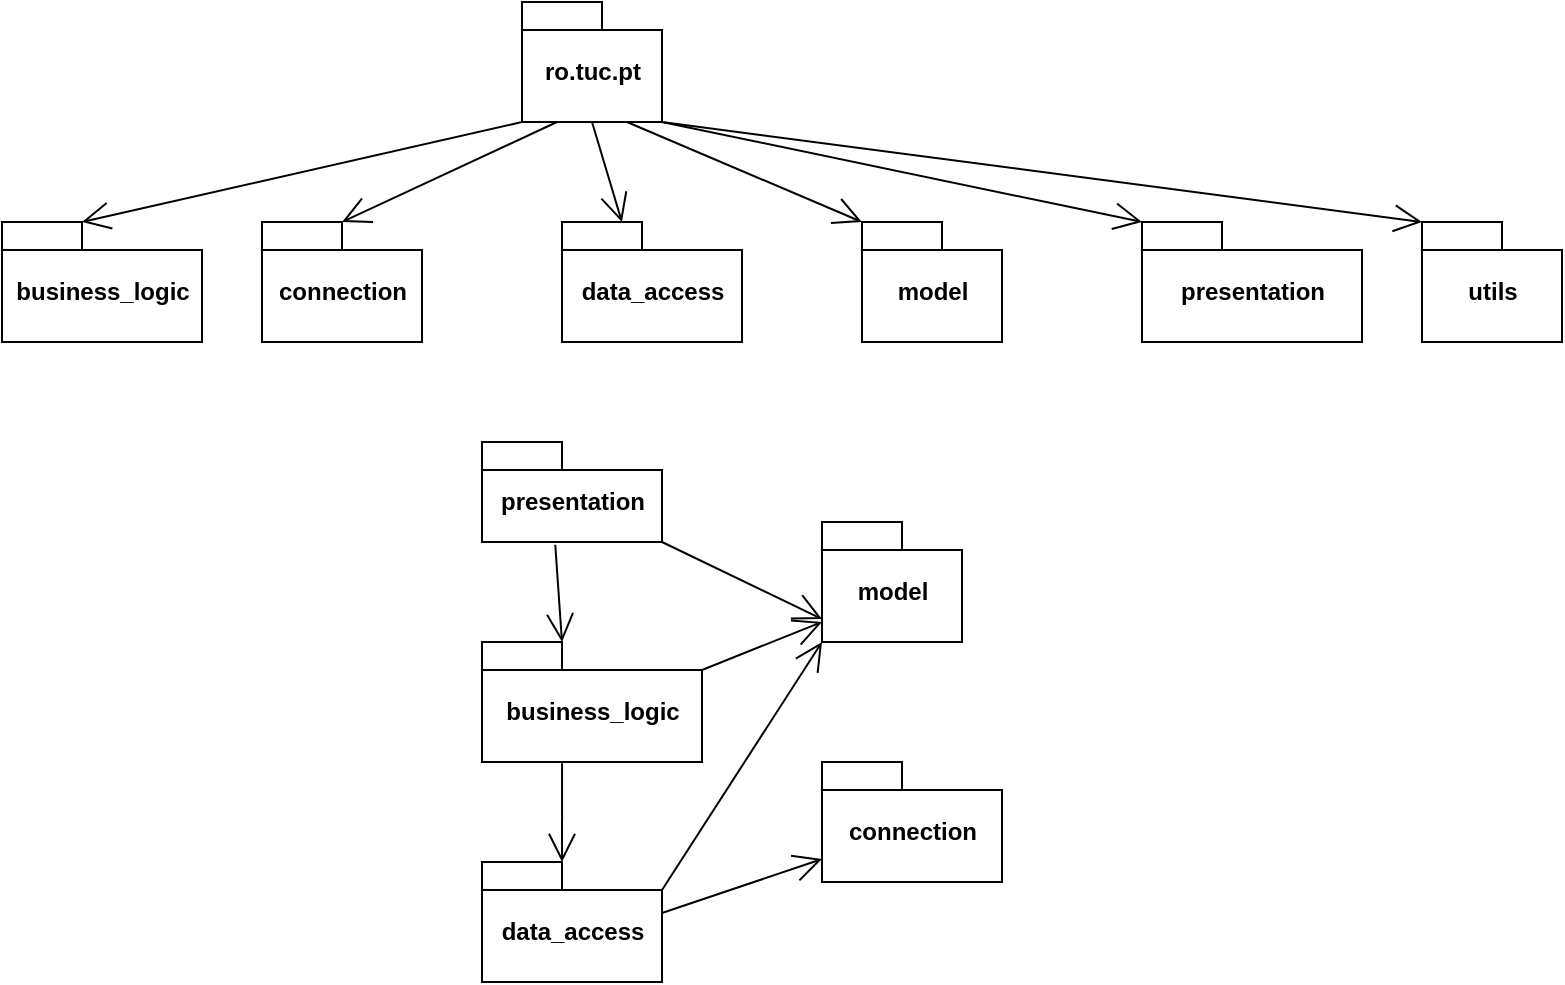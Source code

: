 <mxfile version="17.4.0" type="gitlab">
  <diagram id="0rE8y7F3uP2Zbjw-A82V" name="Page-1">
    <mxGraphModel dx="782" dy="411" grid="1" gridSize="10" guides="1" tooltips="1" connect="1" arrows="1" fold="1" page="1" pageScale="1" pageWidth="850" pageHeight="1100" math="0" shadow="0">
      <root>
        <mxCell id="0" />
        <mxCell id="1" parent="0" />
        <mxCell id="cvRFgKltFAwBNzrBovc1-1" value="ro.tuc.pt" style="shape=folder;fontStyle=1;spacingTop=10;tabWidth=40;tabHeight=14;tabPosition=left;html=1;" vertex="1" parent="1">
          <mxGeometry x="330" y="40" width="70" height="60" as="geometry" />
        </mxCell>
        <mxCell id="cvRFgKltFAwBNzrBovc1-2" value="business_logic" style="shape=folder;fontStyle=1;spacingTop=10;tabWidth=40;tabHeight=14;tabPosition=left;html=1;" vertex="1" parent="1">
          <mxGeometry x="70" y="150" width="100" height="60" as="geometry" />
        </mxCell>
        <mxCell id="cvRFgKltFAwBNzrBovc1-3" value="connection" style="shape=folder;fontStyle=1;spacingTop=10;tabWidth=40;tabHeight=14;tabPosition=left;html=1;" vertex="1" parent="1">
          <mxGeometry x="200" y="150" width="80" height="60" as="geometry" />
        </mxCell>
        <mxCell id="cvRFgKltFAwBNzrBovc1-4" value="data_access" style="shape=folder;fontStyle=1;spacingTop=10;tabWidth=40;tabHeight=14;tabPosition=left;html=1;" vertex="1" parent="1">
          <mxGeometry x="350" y="150" width="90" height="60" as="geometry" />
        </mxCell>
        <mxCell id="cvRFgKltFAwBNzrBovc1-5" value="model" style="shape=folder;fontStyle=1;spacingTop=10;tabWidth=40;tabHeight=14;tabPosition=left;html=1;" vertex="1" parent="1">
          <mxGeometry x="500" y="150" width="70" height="60" as="geometry" />
        </mxCell>
        <mxCell id="cvRFgKltFAwBNzrBovc1-6" value="presentation" style="shape=folder;fontStyle=1;spacingTop=10;tabWidth=40;tabHeight=14;tabPosition=left;html=1;" vertex="1" parent="1">
          <mxGeometry x="640" y="150" width="110" height="60" as="geometry" />
        </mxCell>
        <mxCell id="cvRFgKltFAwBNzrBovc1-7" value="utils" style="shape=folder;fontStyle=1;spacingTop=10;tabWidth=40;tabHeight=14;tabPosition=left;html=1;" vertex="1" parent="1">
          <mxGeometry x="780" y="150" width="70" height="60" as="geometry" />
        </mxCell>
        <mxCell id="cvRFgKltFAwBNzrBovc1-8" value="" style="endArrow=open;endFill=1;endSize=12;html=1;rounded=0;exitX=0.5;exitY=1;exitDx=0;exitDy=0;exitPerimeter=0;entryX=0.333;entryY=0;entryDx=0;entryDy=0;entryPerimeter=0;" edge="1" parent="1" source="cvRFgKltFAwBNzrBovc1-1" target="cvRFgKltFAwBNzrBovc1-4">
          <mxGeometry width="160" relative="1" as="geometry">
            <mxPoint x="350" y="110" as="sourcePoint" />
            <mxPoint x="510" y="110" as="targetPoint" />
          </mxGeometry>
        </mxCell>
        <mxCell id="cvRFgKltFAwBNzrBovc1-9" value="" style="endArrow=open;endFill=1;endSize=12;html=1;rounded=0;exitX=0.75;exitY=1;exitDx=0;exitDy=0;exitPerimeter=0;entryX=0;entryY=0;entryDx=0;entryDy=0;entryPerimeter=0;" edge="1" parent="1" source="cvRFgKltFAwBNzrBovc1-1" target="cvRFgKltFAwBNzrBovc1-5">
          <mxGeometry width="160" relative="1" as="geometry">
            <mxPoint x="350" y="110" as="sourcePoint" />
            <mxPoint x="510" y="110" as="targetPoint" />
          </mxGeometry>
        </mxCell>
        <mxCell id="cvRFgKltFAwBNzrBovc1-10" value="" style="endArrow=open;endFill=1;endSize=12;html=1;rounded=0;entryX=0;entryY=0;entryDx=0;entryDy=0;entryPerimeter=0;exitX=0;exitY=0;exitDx=70;exitDy=60;exitPerimeter=0;" edge="1" parent="1" source="cvRFgKltFAwBNzrBovc1-1" target="cvRFgKltFAwBNzrBovc1-6">
          <mxGeometry width="160" relative="1" as="geometry">
            <mxPoint x="350" y="110" as="sourcePoint" />
            <mxPoint x="510" y="110" as="targetPoint" />
          </mxGeometry>
        </mxCell>
        <mxCell id="cvRFgKltFAwBNzrBovc1-11" value="" style="endArrow=open;endFill=1;endSize=12;html=1;rounded=0;entryX=0;entryY=0;entryDx=0;entryDy=0;entryPerimeter=0;exitX=0;exitY=0;exitDx=70;exitDy=60;exitPerimeter=0;" edge="1" parent="1" source="cvRFgKltFAwBNzrBovc1-1" target="cvRFgKltFAwBNzrBovc1-7">
          <mxGeometry width="160" relative="1" as="geometry">
            <mxPoint x="350" y="110" as="sourcePoint" />
            <mxPoint x="510" y="110" as="targetPoint" />
          </mxGeometry>
        </mxCell>
        <mxCell id="cvRFgKltFAwBNzrBovc1-12" value="" style="endArrow=open;endFill=1;endSize=12;html=1;rounded=0;exitX=0.25;exitY=1;exitDx=0;exitDy=0;exitPerimeter=0;entryX=0;entryY=0;entryDx=40;entryDy=0;entryPerimeter=0;" edge="1" parent="1" source="cvRFgKltFAwBNzrBovc1-1" target="cvRFgKltFAwBNzrBovc1-3">
          <mxGeometry width="160" relative="1" as="geometry">
            <mxPoint x="350" y="110" as="sourcePoint" />
            <mxPoint x="510" y="110" as="targetPoint" />
          </mxGeometry>
        </mxCell>
        <mxCell id="cvRFgKltFAwBNzrBovc1-13" value="" style="endArrow=open;endFill=1;endSize=12;html=1;rounded=0;exitX=0;exitY=0;exitDx=0;exitDy=60;exitPerimeter=0;entryX=0;entryY=0;entryDx=40;entryDy=0;entryPerimeter=0;" edge="1" parent="1" source="cvRFgKltFAwBNzrBovc1-1" target="cvRFgKltFAwBNzrBovc1-2">
          <mxGeometry width="160" relative="1" as="geometry">
            <mxPoint x="350" y="110" as="sourcePoint" />
            <mxPoint x="510" y="110" as="targetPoint" />
          </mxGeometry>
        </mxCell>
        <mxCell id="cvRFgKltFAwBNzrBovc1-14" value="presentation" style="shape=folder;fontStyle=1;spacingTop=10;tabWidth=40;tabHeight=14;tabPosition=left;html=1;" vertex="1" parent="1">
          <mxGeometry x="310" y="260" width="90" height="50" as="geometry" />
        </mxCell>
        <mxCell id="cvRFgKltFAwBNzrBovc1-15" value="data_access" style="shape=folder;fontStyle=1;spacingTop=10;tabWidth=40;tabHeight=14;tabPosition=left;html=1;" vertex="1" parent="1">
          <mxGeometry x="310" y="470" width="90" height="60" as="geometry" />
        </mxCell>
        <mxCell id="cvRFgKltFAwBNzrBovc1-16" value="business_logic" style="shape=folder;fontStyle=1;spacingTop=10;tabWidth=40;tabHeight=14;tabPosition=left;html=1;" vertex="1" parent="1">
          <mxGeometry x="310" y="360" width="110" height="60" as="geometry" />
        </mxCell>
        <mxCell id="cvRFgKltFAwBNzrBovc1-17" value="connection" style="shape=folder;fontStyle=1;spacingTop=10;tabWidth=40;tabHeight=14;tabPosition=left;html=1;" vertex="1" parent="1">
          <mxGeometry x="480" y="420" width="90" height="60" as="geometry" />
        </mxCell>
        <mxCell id="cvRFgKltFAwBNzrBovc1-18" value="model" style="shape=folder;fontStyle=1;spacingTop=10;tabWidth=40;tabHeight=14;tabPosition=left;html=1;" vertex="1" parent="1">
          <mxGeometry x="480" y="300" width="70" height="60" as="geometry" />
        </mxCell>
        <mxCell id="cvRFgKltFAwBNzrBovc1-19" value="" style="endArrow=open;endFill=1;endSize=12;html=1;rounded=0;exitX=0.407;exitY=1.027;exitDx=0;exitDy=0;exitPerimeter=0;entryX=0;entryY=0;entryDx=40;entryDy=0;entryPerimeter=0;" edge="1" parent="1" source="cvRFgKltFAwBNzrBovc1-14" target="cvRFgKltFAwBNzrBovc1-16">
          <mxGeometry width="160" relative="1" as="geometry">
            <mxPoint x="310" y="350" as="sourcePoint" />
            <mxPoint x="470" y="350" as="targetPoint" />
          </mxGeometry>
        </mxCell>
        <mxCell id="cvRFgKltFAwBNzrBovc1-20" value="" style="endArrow=open;endFill=1;endSize=12;html=1;rounded=0;entryX=0;entryY=0;entryDx=40;entryDy=0;entryPerimeter=0;exitX=0.364;exitY=1.011;exitDx=0;exitDy=0;exitPerimeter=0;" edge="1" parent="1" source="cvRFgKltFAwBNzrBovc1-16" target="cvRFgKltFAwBNzrBovc1-15">
          <mxGeometry width="160" relative="1" as="geometry">
            <mxPoint x="310" y="350" as="sourcePoint" />
            <mxPoint x="470" y="350" as="targetPoint" />
          </mxGeometry>
        </mxCell>
        <mxCell id="cvRFgKltFAwBNzrBovc1-21" value="" style="endArrow=open;endFill=1;endSize=12;html=1;rounded=0;entryX=0;entryY=0;entryDx=0;entryDy=48.5;entryPerimeter=0;exitX=0;exitY=0;exitDx=90;exitDy=50;exitPerimeter=0;" edge="1" parent="1" source="cvRFgKltFAwBNzrBovc1-14" target="cvRFgKltFAwBNzrBovc1-18">
          <mxGeometry width="160" relative="1" as="geometry">
            <mxPoint x="310" y="350" as="sourcePoint" />
            <mxPoint x="470" y="350" as="targetPoint" />
          </mxGeometry>
        </mxCell>
        <mxCell id="cvRFgKltFAwBNzrBovc1-22" value="" style="endArrow=open;endFill=1;endSize=12;html=1;rounded=0;exitX=0;exitY=0;exitDx=110;exitDy=14;exitPerimeter=0;" edge="1" parent="1" source="cvRFgKltFAwBNzrBovc1-16">
          <mxGeometry width="160" relative="1" as="geometry">
            <mxPoint x="310" y="350" as="sourcePoint" />
            <mxPoint x="480" y="350" as="targetPoint" />
          </mxGeometry>
        </mxCell>
        <mxCell id="cvRFgKltFAwBNzrBovc1-23" value="" style="endArrow=open;endFill=1;endSize=12;html=1;rounded=0;entryX=0;entryY=0;entryDx=0;entryDy=60;entryPerimeter=0;exitX=0;exitY=0;exitDx=90;exitDy=14;exitPerimeter=0;" edge="1" parent="1" source="cvRFgKltFAwBNzrBovc1-15" target="cvRFgKltFAwBNzrBovc1-18">
          <mxGeometry width="160" relative="1" as="geometry">
            <mxPoint x="310" y="350" as="sourcePoint" />
            <mxPoint x="470" y="350" as="targetPoint" />
          </mxGeometry>
        </mxCell>
        <mxCell id="cvRFgKltFAwBNzrBovc1-24" value="" style="endArrow=open;endFill=1;endSize=12;html=1;rounded=0;entryX=0;entryY=0;entryDx=0;entryDy=48.5;entryPerimeter=0;exitX=0;exitY=0;exitDx=90;exitDy=25.5;exitPerimeter=0;" edge="1" parent="1" source="cvRFgKltFAwBNzrBovc1-15" target="cvRFgKltFAwBNzrBovc1-17">
          <mxGeometry width="160" relative="1" as="geometry">
            <mxPoint x="310" y="350" as="sourcePoint" />
            <mxPoint x="470" y="350" as="targetPoint" />
          </mxGeometry>
        </mxCell>
      </root>
    </mxGraphModel>
  </diagram>
</mxfile>
